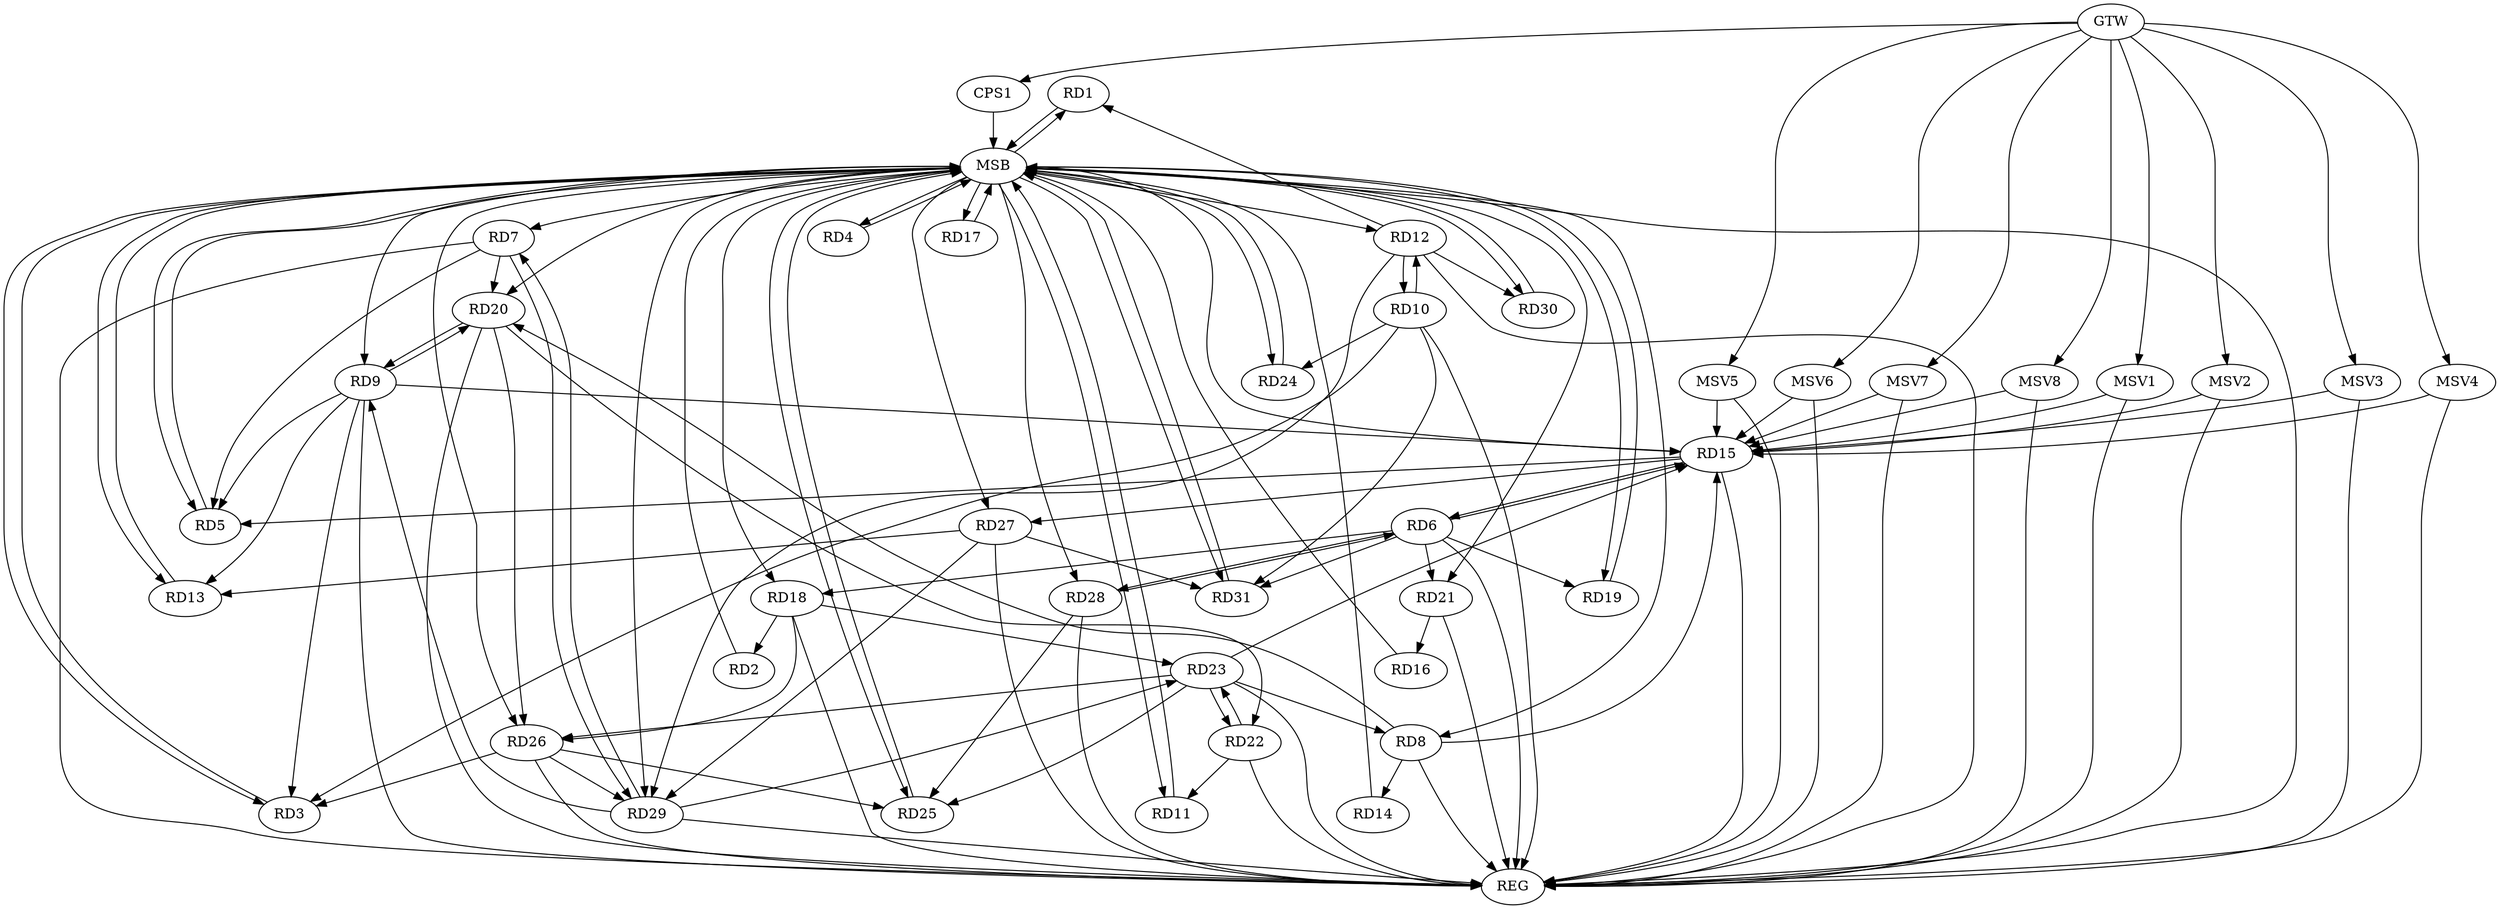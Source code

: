 strict digraph G {
  RD1 [ label="RD1" ];
  RD2 [ label="RD2" ];
  RD3 [ label="RD3" ];
  RD4 [ label="RD4" ];
  RD5 [ label="RD5" ];
  RD6 [ label="RD6" ];
  RD7 [ label="RD7" ];
  RD8 [ label="RD8" ];
  RD9 [ label="RD9" ];
  RD10 [ label="RD10" ];
  RD11 [ label="RD11" ];
  RD12 [ label="RD12" ];
  RD13 [ label="RD13" ];
  RD14 [ label="RD14" ];
  RD15 [ label="RD15" ];
  RD16 [ label="RD16" ];
  RD17 [ label="RD17" ];
  RD18 [ label="RD18" ];
  RD19 [ label="RD19" ];
  RD20 [ label="RD20" ];
  RD21 [ label="RD21" ];
  RD22 [ label="RD22" ];
  RD23 [ label="RD23" ];
  RD24 [ label="RD24" ];
  RD25 [ label="RD25" ];
  RD26 [ label="RD26" ];
  RD27 [ label="RD27" ];
  RD28 [ label="RD28" ];
  RD29 [ label="RD29" ];
  RD30 [ label="RD30" ];
  RD31 [ label="RD31" ];
  CPS1 [ label="CPS1" ];
  GTW [ label="GTW" ];
  REG [ label="REG" ];
  MSB [ label="MSB" ];
  MSV1 [ label="MSV1" ];
  MSV2 [ label="MSV2" ];
  MSV3 [ label="MSV3" ];
  MSV4 [ label="MSV4" ];
  MSV5 [ label="MSV5" ];
  MSV6 [ label="MSV6" ];
  MSV7 [ label="MSV7" ];
  MSV8 [ label="MSV8" ];
  RD12 -> RD1;
  RD18 -> RD2;
  RD9 -> RD3;
  RD10 -> RD3;
  RD26 -> RD3;
  RD7 -> RD5;
  RD9 -> RD5;
  RD15 -> RD5;
  RD6 -> RD15;
  RD15 -> RD6;
  RD6 -> RD18;
  RD6 -> RD19;
  RD6 -> RD21;
  RD6 -> RD28;
  RD28 -> RD6;
  RD6 -> RD31;
  RD7 -> RD20;
  RD7 -> RD29;
  RD29 -> RD7;
  RD8 -> RD14;
  RD8 -> RD15;
  RD8 -> RD20;
  RD23 -> RD8;
  RD9 -> RD13;
  RD9 -> RD15;
  RD9 -> RD20;
  RD20 -> RD9;
  RD29 -> RD9;
  RD10 -> RD12;
  RD12 -> RD10;
  RD10 -> RD24;
  RD10 -> RD31;
  RD22 -> RD11;
  RD12 -> RD29;
  RD12 -> RD30;
  RD27 -> RD13;
  RD23 -> RD15;
  RD15 -> RD27;
  RD21 -> RD16;
  RD18 -> RD23;
  RD18 -> RD26;
  RD20 -> RD22;
  RD20 -> RD26;
  RD22 -> RD23;
  RD23 -> RD22;
  RD23 -> RD25;
  RD23 -> RD26;
  RD29 -> RD23;
  RD26 -> RD25;
  RD28 -> RD25;
  RD26 -> RD29;
  RD27 -> RD29;
  RD27 -> RD31;
  GTW -> CPS1;
  RD6 -> REG;
  RD7 -> REG;
  RD8 -> REG;
  RD9 -> REG;
  RD10 -> REG;
  RD12 -> REG;
  RD15 -> REG;
  RD18 -> REG;
  RD20 -> REG;
  RD21 -> REG;
  RD22 -> REG;
  RD23 -> REG;
  RD26 -> REG;
  RD27 -> REG;
  RD28 -> REG;
  RD29 -> REG;
  RD1 -> MSB;
  MSB -> RD27;
  MSB -> RD30;
  MSB -> RD31;
  MSB -> REG;
  RD2 -> MSB;
  MSB -> RD8;
  MSB -> RD15;
  MSB -> RD18;
  MSB -> RD19;
  MSB -> RD21;
  MSB -> RD24;
  RD3 -> MSB;
  RD4 -> MSB;
  MSB -> RD13;
  RD5 -> MSB;
  MSB -> RD25;
  RD11 -> MSB;
  MSB -> RD1;
  MSB -> RD12;
  RD13 -> MSB;
  MSB -> RD11;
  RD14 -> MSB;
  MSB -> RD5;
  RD16 -> MSB;
  MSB -> RD20;
  MSB -> RD29;
  RD17 -> MSB;
  MSB -> RD4;
  MSB -> RD7;
  RD19 -> MSB;
  RD24 -> MSB;
  RD25 -> MSB;
  MSB -> RD3;
  MSB -> RD17;
  MSB -> RD28;
  RD30 -> MSB;
  RD31 -> MSB;
  MSB -> RD9;
  MSB -> RD26;
  CPS1 -> MSB;
  MSV1 -> RD15;
  MSV2 -> RD15;
  GTW -> MSV1;
  MSV1 -> REG;
  GTW -> MSV2;
  MSV2 -> REG;
  MSV3 -> RD15;
  GTW -> MSV3;
  MSV3 -> REG;
  MSV4 -> RD15;
  MSV5 -> RD15;
  GTW -> MSV4;
  MSV4 -> REG;
  GTW -> MSV5;
  MSV5 -> REG;
  MSV6 -> RD15;
  GTW -> MSV6;
  MSV6 -> REG;
  MSV7 -> RD15;
  MSV8 -> RD15;
  GTW -> MSV7;
  MSV7 -> REG;
  GTW -> MSV8;
  MSV8 -> REG;
}
